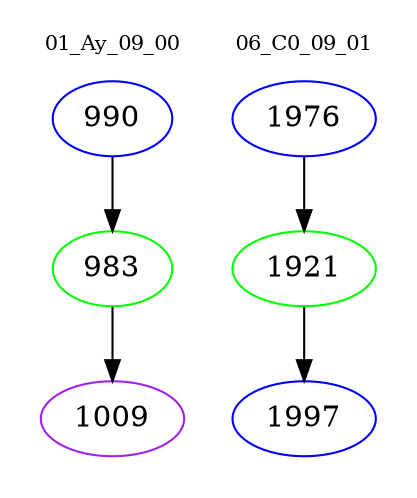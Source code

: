digraph{
subgraph cluster_0 {
color = white
label = "01_Ay_09_00";
fontsize=10;
T0_990 [label="990", color="blue"]
T0_990 -> T0_983 [color="black"]
T0_983 [label="983", color="green"]
T0_983 -> T0_1009 [color="black"]
T0_1009 [label="1009", color="purple"]
}
subgraph cluster_1 {
color = white
label = "06_C0_09_01";
fontsize=10;
T1_1976 [label="1976", color="blue"]
T1_1976 -> T1_1921 [color="black"]
T1_1921 [label="1921", color="green"]
T1_1921 -> T1_1997 [color="black"]
T1_1997 [label="1997", color="blue"]
}
}
